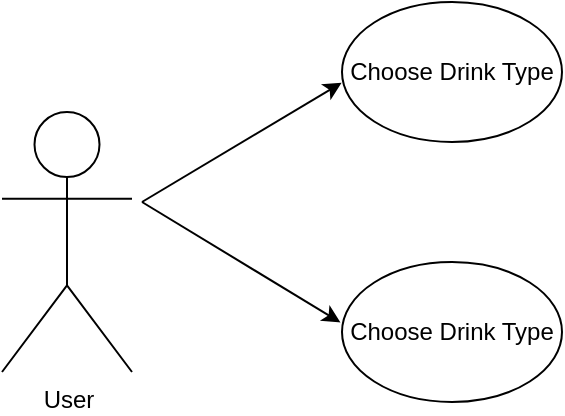 <mxfile version="26.0.4">
  <diagram name="Page-1" id="zdrOheh8sVVhx6P42z3e">
    <mxGraphModel dx="673" dy="861" grid="1" gridSize="10" guides="1" tooltips="1" connect="1" arrows="1" fold="1" page="0" pageScale="1" pageWidth="850" pageHeight="1100" math="0" shadow="0">
      <root>
        <mxCell id="0" />
        <mxCell id="1" parent="0" />
        <mxCell id="74kFBNESh-YmZsscH-YC-2" value="User" style="shape=umlActor;verticalLabelPosition=bottom;verticalAlign=top;html=1;outlineConnect=0;" vertex="1" parent="1">
          <mxGeometry x="50" y="-75" width="65" height="130" as="geometry" />
        </mxCell>
        <mxCell id="74kFBNESh-YmZsscH-YC-5" value="Choose Drink Type" style="ellipse;whiteSpace=wrap;html=1;" vertex="1" parent="1">
          <mxGeometry x="220" y="-130" width="110" height="70" as="geometry" />
        </mxCell>
        <mxCell id="74kFBNESh-YmZsscH-YC-7" value="Choose Drink Type" style="ellipse;whiteSpace=wrap;html=1;" vertex="1" parent="1">
          <mxGeometry x="220" width="110" height="70" as="geometry" />
        </mxCell>
        <mxCell id="74kFBNESh-YmZsscH-YC-8" value="" style="endArrow=classic;html=1;rounded=0;entryX=-0.002;entryY=0.577;entryDx=0;entryDy=0;entryPerimeter=0;" edge="1" parent="1" target="74kFBNESh-YmZsscH-YC-5">
          <mxGeometry width="50" height="50" relative="1" as="geometry">
            <mxPoint x="120" y="-30" as="sourcePoint" />
            <mxPoint x="170" y="-80" as="targetPoint" />
          </mxGeometry>
        </mxCell>
        <mxCell id="74kFBNESh-YmZsscH-YC-9" value="" style="endArrow=classic;html=1;rounded=0;entryX=-0.007;entryY=0.432;entryDx=0;entryDy=0;entryPerimeter=0;" edge="1" parent="1" target="74kFBNESh-YmZsscH-YC-7">
          <mxGeometry width="50" height="50" relative="1" as="geometry">
            <mxPoint x="120" y="-30" as="sourcePoint" />
            <mxPoint x="190" y="-60" as="targetPoint" />
          </mxGeometry>
        </mxCell>
      </root>
    </mxGraphModel>
  </diagram>
</mxfile>
